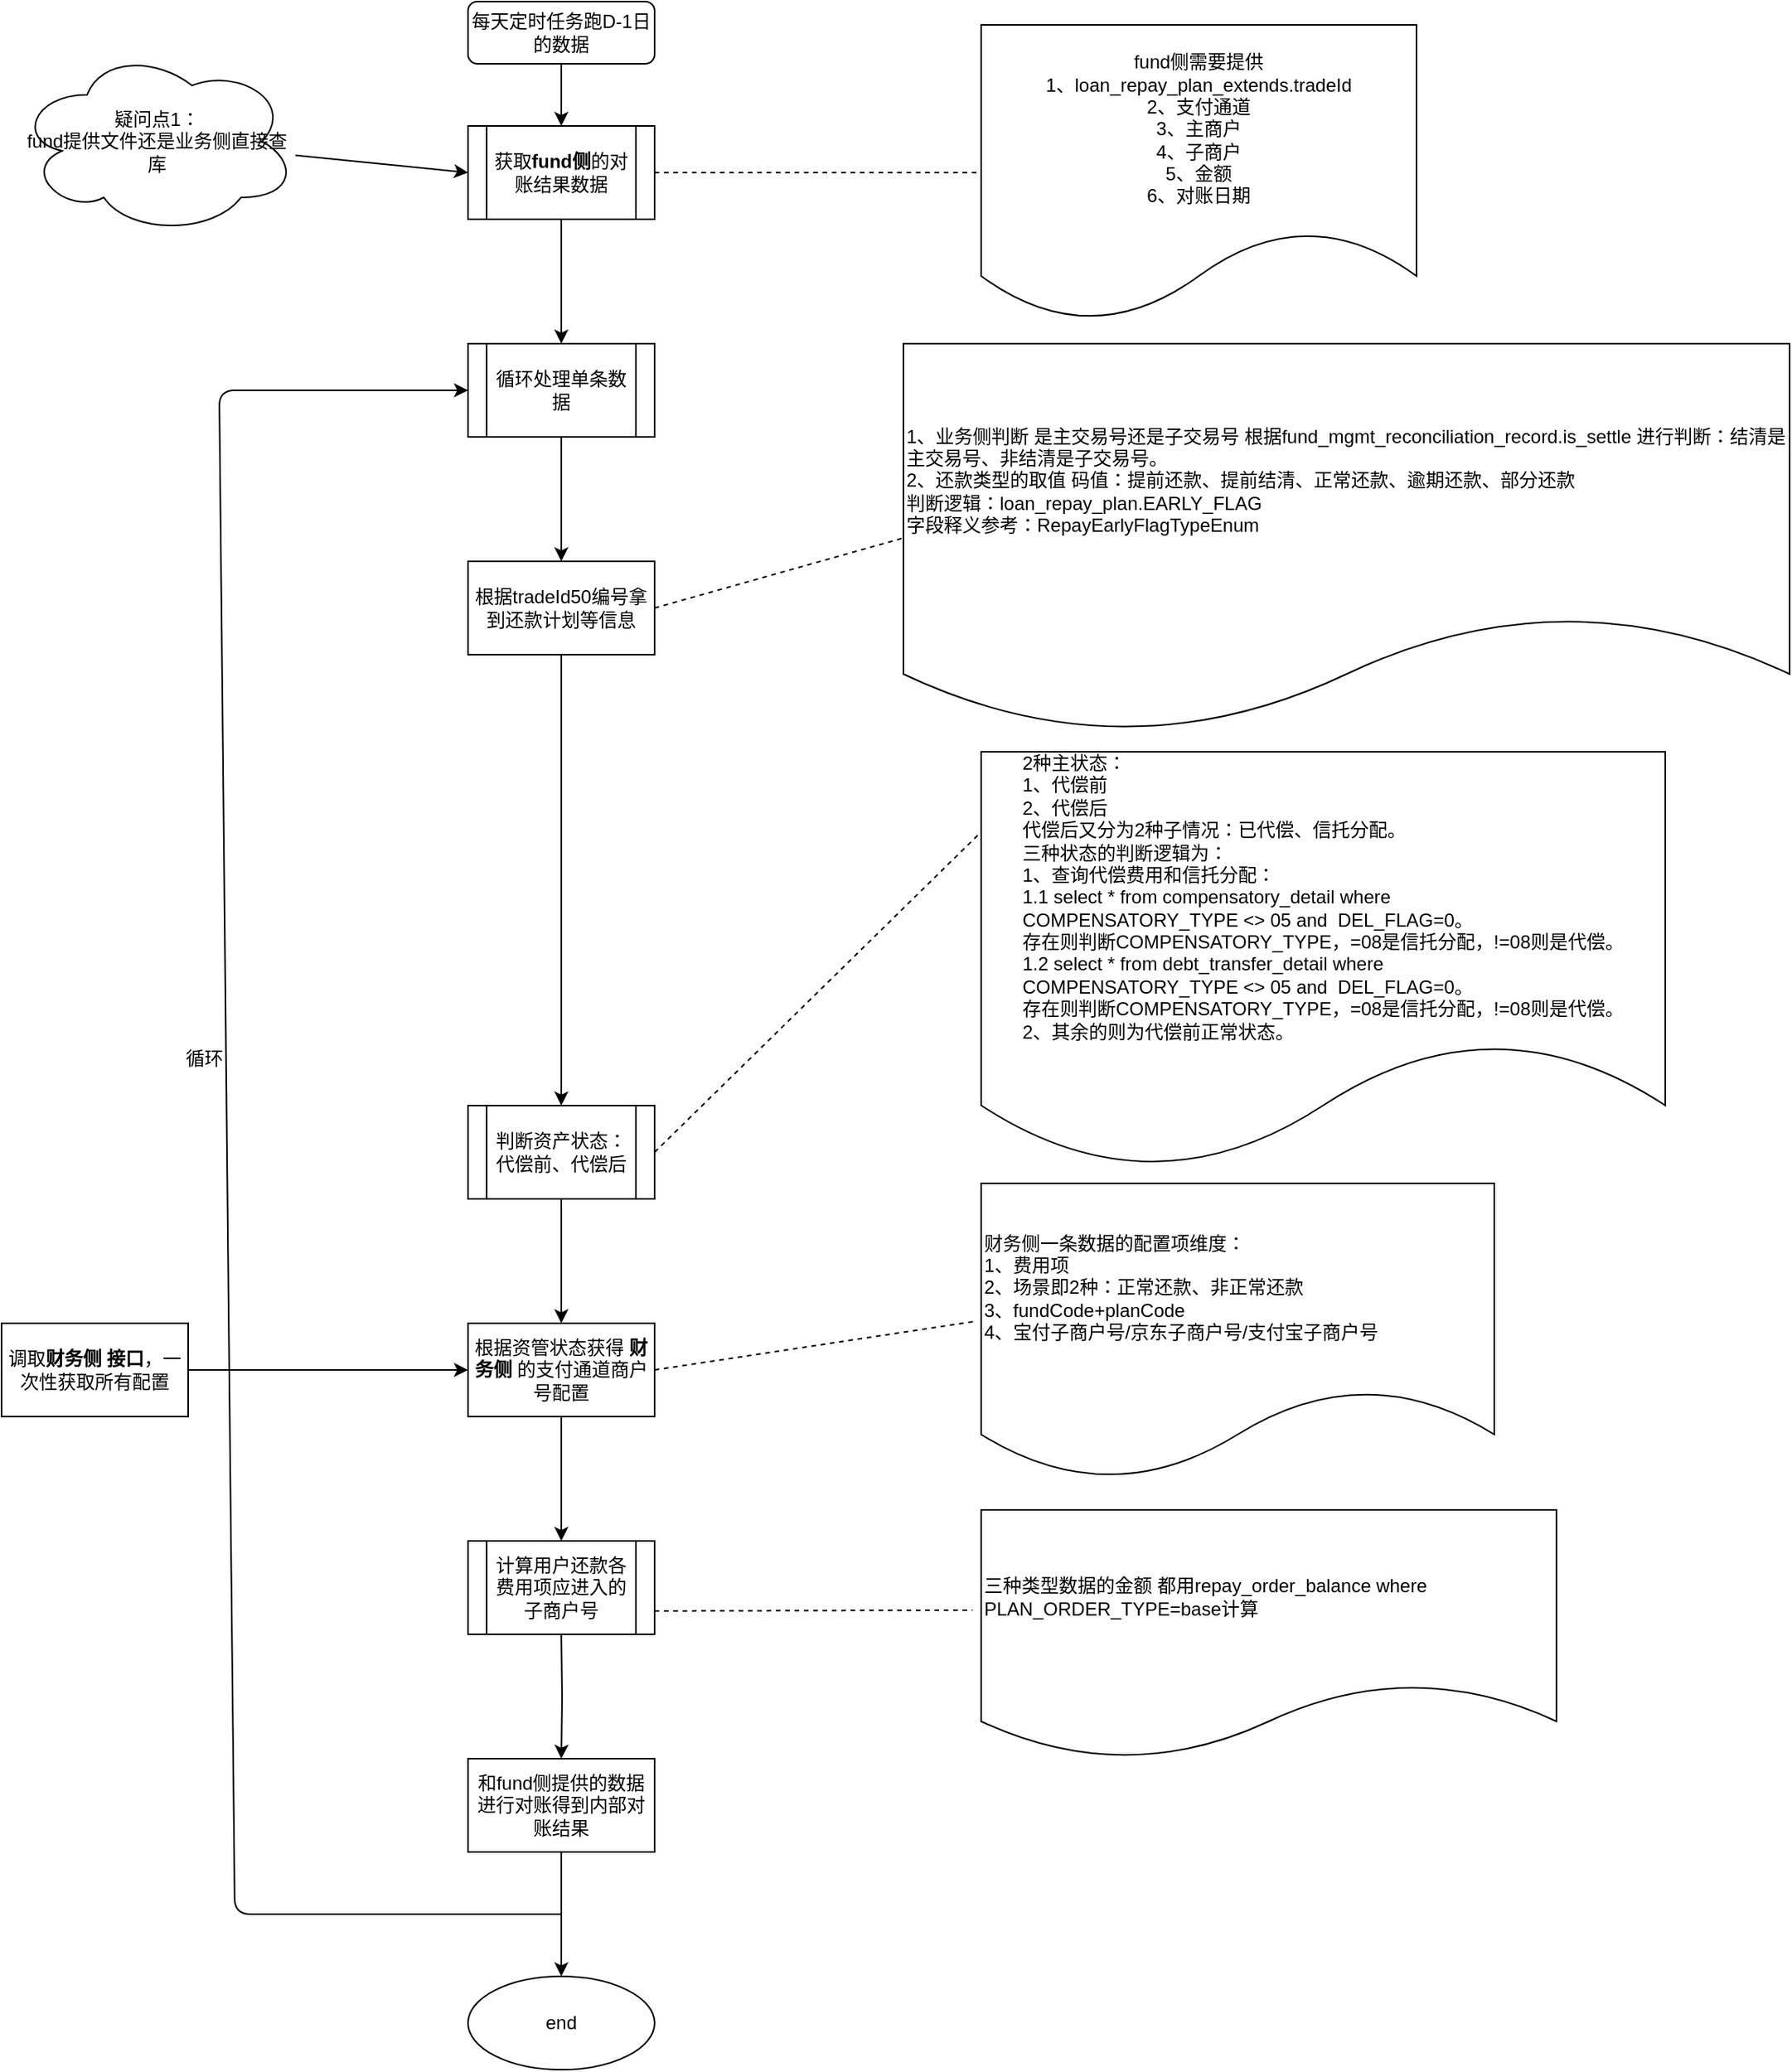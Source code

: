 <mxfile version="14.8.0" type="github">
  <diagram id="C5RBs43oDa-KdzZeNtuy" name="Page-1">
    <mxGraphModel dx="1718" dy="935" grid="1" gridSize="10" guides="1" tooltips="1" connect="1" arrows="1" fold="1" page="1" pageScale="1" pageWidth="827" pageHeight="1169" math="0" shadow="0">
      <root>
        <mxCell id="WIyWlLk6GJQsqaUBKTNV-0" />
        <mxCell id="WIyWlLk6GJQsqaUBKTNV-1" parent="WIyWlLk6GJQsqaUBKTNV-0" />
        <mxCell id="n5MdxSmS_SGiVDrM9WLQ-1" value="" style="edgeStyle=orthogonalEdgeStyle;rounded=0;orthogonalLoop=1;jettySize=auto;html=1;" parent="WIyWlLk6GJQsqaUBKTNV-1" source="WIyWlLk6GJQsqaUBKTNV-3" edge="1">
          <mxGeometry relative="1" as="geometry">
            <mxPoint x="370" y="150" as="targetPoint" />
          </mxGeometry>
        </mxCell>
        <mxCell id="WIyWlLk6GJQsqaUBKTNV-3" value="每天定时任务跑D-1日的数据" style="rounded=1;whiteSpace=wrap;html=1;fontSize=12;glass=0;strokeWidth=1;shadow=0;" parent="WIyWlLk6GJQsqaUBKTNV-1" vertex="1">
          <mxGeometry x="310" y="70" width="120" height="40" as="geometry" />
        </mxCell>
        <mxCell id="n5MdxSmS_SGiVDrM9WLQ-7" value="" style="edgeStyle=orthogonalEdgeStyle;rounded=0;orthogonalLoop=1;jettySize=auto;html=1;" parent="WIyWlLk6GJQsqaUBKTNV-1" source="n5MdxSmS_SGiVDrM9WLQ-3" target="n5MdxSmS_SGiVDrM9WLQ-6" edge="1">
          <mxGeometry relative="1" as="geometry" />
        </mxCell>
        <mxCell id="n5MdxSmS_SGiVDrM9WLQ-3" value="获取&lt;b&gt;fund侧&lt;/b&gt;的对账结果数据" style="shape=process;whiteSpace=wrap;html=1;backgroundOutline=1;" parent="WIyWlLk6GJQsqaUBKTNV-1" vertex="1">
          <mxGeometry x="310" y="150" width="120" height="60" as="geometry" />
        </mxCell>
        <mxCell id="Gm9q5PBNxo7W93uRg2Yn-2" value="" style="edgeStyle=orthogonalEdgeStyle;rounded=0;orthogonalLoop=1;jettySize=auto;html=1;" edge="1" parent="WIyWlLk6GJQsqaUBKTNV-1" source="n5MdxSmS_SGiVDrM9WLQ-6">
          <mxGeometry relative="1" as="geometry">
            <mxPoint x="370" y="430" as="targetPoint" />
          </mxGeometry>
        </mxCell>
        <mxCell id="n5MdxSmS_SGiVDrM9WLQ-6" value="循环处理单条数据" style="shape=process;whiteSpace=wrap;html=1;backgroundOutline=1;" parent="WIyWlLk6GJQsqaUBKTNV-1" vertex="1">
          <mxGeometry x="310" y="290" width="120" height="60" as="geometry" />
        </mxCell>
        <mxCell id="n5MdxSmS_SGiVDrM9WLQ-8" value="fund侧需要提供&lt;br&gt;1、loan_repay_plan_extends.tradeId&lt;br&gt;2、支付通道&lt;br&gt;3、主商户&lt;br&gt;4、子商户&lt;br&gt;5、金额&lt;br&gt;6、对账日期" style="shape=document;whiteSpace=wrap;html=1;boundedLbl=1;align=center;" parent="WIyWlLk6GJQsqaUBKTNV-1" vertex="1">
          <mxGeometry x="640" y="85" width="280" height="190" as="geometry" />
        </mxCell>
        <mxCell id="n5MdxSmS_SGiVDrM9WLQ-11" value="" style="endArrow=none;dashed=1;html=1;entryX=0;entryY=0.5;entryDx=0;entryDy=0;exitX=1;exitY=0.5;exitDx=0;exitDy=0;" parent="WIyWlLk6GJQsqaUBKTNV-1" source="n5MdxSmS_SGiVDrM9WLQ-3" target="n5MdxSmS_SGiVDrM9WLQ-8" edge="1">
          <mxGeometry width="50" height="50" relative="1" as="geometry">
            <mxPoint x="430" y="220" as="sourcePoint" />
            <mxPoint x="480" y="170" as="targetPoint" />
          </mxGeometry>
        </mxCell>
        <mxCell id="Gm9q5PBNxo7W93uRg2Yn-5" value="" style="edgeStyle=orthogonalEdgeStyle;rounded=0;orthogonalLoop=1;jettySize=auto;html=1;" edge="1" parent="WIyWlLk6GJQsqaUBKTNV-1" source="Gm9q5PBNxo7W93uRg2Yn-3">
          <mxGeometry relative="1" as="geometry">
            <mxPoint x="370" y="780" as="targetPoint" />
          </mxGeometry>
        </mxCell>
        <mxCell id="Gm9q5PBNxo7W93uRg2Yn-3" value="根据tradeId50编号拿到还款计划等信息" style="rounded=0;whiteSpace=wrap;html=1;" vertex="1" parent="WIyWlLk6GJQsqaUBKTNV-1">
          <mxGeometry x="310" y="430" width="120" height="60" as="geometry" />
        </mxCell>
        <mxCell id="Gm9q5PBNxo7W93uRg2Yn-6" value="1、业务侧判断 是主交易号还是子交易号 根据fund_mgmt_reconciliation_record.is_settle 进行判断：结清是主交易号、非结清是子交易号。&lt;br&gt;2、还款类型的取值&lt;span&gt;	&lt;/span&gt;码值：提前还款、提前结清、正常还款、逾期还款、部分还款&lt;br&gt;判断逻辑：loan_repay_plan.EARLY_FLAG&lt;br&gt;字段释义参考：RepayEarlyFlagTypeEnum" style="shape=document;whiteSpace=wrap;html=1;boundedLbl=1;rounded=0;align=left;" vertex="1" parent="WIyWlLk6GJQsqaUBKTNV-1">
          <mxGeometry x="590" y="290" width="570" height="250" as="geometry" />
        </mxCell>
        <mxCell id="Gm9q5PBNxo7W93uRg2Yn-8" value="" style="endArrow=none;dashed=1;html=1;exitX=1;exitY=0.5;exitDx=0;exitDy=0;entryX=0;entryY=0.5;entryDx=0;entryDy=0;" edge="1" parent="WIyWlLk6GJQsqaUBKTNV-1" source="Gm9q5PBNxo7W93uRg2Yn-3" target="Gm9q5PBNxo7W93uRg2Yn-6">
          <mxGeometry width="50" height="50" relative="1" as="geometry">
            <mxPoint x="450" y="490" as="sourcePoint" />
            <mxPoint x="500" y="440" as="targetPoint" />
          </mxGeometry>
        </mxCell>
        <mxCell id="Gm9q5PBNxo7W93uRg2Yn-9" value="&lt;div style=&quot;text-align: left&quot;&gt;&lt;span&gt;2种主状态：&lt;/span&gt;&lt;/div&gt;&lt;div style=&quot;text-align: left&quot;&gt;&lt;span&gt;1、代偿前&lt;/span&gt;&lt;/div&gt;&lt;div style=&quot;text-align: left&quot;&gt;&lt;span&gt;2、代偿后&lt;/span&gt;&lt;/div&gt;&lt;div style=&quot;text-align: left&quot;&gt;&lt;span&gt;代偿后又分为2种子情况：已代偿、信托分配。&lt;/span&gt;&lt;/div&gt;&lt;div style=&quot;text-align: left&quot;&gt;&lt;span&gt;三种状态的判断逻辑为：&lt;/span&gt;&lt;/div&gt;&lt;div style=&quot;text-align: left&quot;&gt;&lt;span&gt;1、查询代偿费用和信托分配：&lt;/span&gt;&lt;/div&gt;&lt;div style=&quot;text-align: left&quot;&gt;&lt;span&gt;1.1 select * from compensatory_detail where&amp;nbsp;&lt;/span&gt;&lt;/div&gt;&lt;div style=&quot;text-align: left&quot;&gt;&lt;span&gt;COMPENSATORY_TYPE &amp;lt;&amp;gt; 05 and&amp;nbsp; DEL_FLAG=0。&lt;/span&gt;&lt;/div&gt;&lt;div style=&quot;text-align: left&quot;&gt;&lt;span&gt;存在则判断COMPENSATORY_TYPE，=08是信托分配，!=08则是代偿。&lt;/span&gt;&lt;/div&gt;&lt;div style=&quot;text-align: left&quot;&gt;&lt;span&gt;1.2&amp;nbsp;&lt;/span&gt;&lt;span&gt;select * from debt_transfer_detail&amp;nbsp;where&amp;nbsp;&lt;/span&gt;&lt;/div&gt;&lt;div style=&quot;text-align: left&quot;&gt;COMPENSATORY_TYPE &amp;lt;&amp;gt; 05 and&amp;nbsp; DEL_FLAG=0。&lt;/div&gt;&lt;div style=&quot;text-align: left&quot;&gt;存在则判断COMPENSATORY_TYPE，=08是信托分配，!=08则是代偿。&lt;/div&gt;&lt;div style=&quot;text-align: left&quot;&gt;&lt;span&gt;2、其余的则为代偿前正常状态。&lt;/span&gt;&lt;/div&gt;" style="shape=document;whiteSpace=wrap;html=1;boundedLbl=1;rounded=0;" vertex="1" parent="WIyWlLk6GJQsqaUBKTNV-1">
          <mxGeometry x="640" y="552.5" width="440" height="267.5" as="geometry" />
        </mxCell>
        <mxCell id="Gm9q5PBNxo7W93uRg2Yn-11" value="" style="endArrow=none;dashed=1;html=1;exitX=1;exitY=0.5;exitDx=0;exitDy=0;" edge="1" parent="WIyWlLk6GJQsqaUBKTNV-1" source="Gm9q5PBNxo7W93uRg2Yn-27">
          <mxGeometry width="50" height="50" relative="1" as="geometry">
            <mxPoint x="440" y="810" as="sourcePoint" />
            <mxPoint x="638" y="606" as="targetPoint" />
          </mxGeometry>
        </mxCell>
        <mxCell id="Gm9q5PBNxo7W93uRg2Yn-29" value="" style="edgeStyle=orthogonalEdgeStyle;rounded=0;orthogonalLoop=1;jettySize=auto;html=1;" edge="1" parent="WIyWlLk6GJQsqaUBKTNV-1" source="Gm9q5PBNxo7W93uRg2Yn-27" target="Gm9q5PBNxo7W93uRg2Yn-28">
          <mxGeometry relative="1" as="geometry" />
        </mxCell>
        <mxCell id="Gm9q5PBNxo7W93uRg2Yn-27" value="判断资产状态：代偿前、代偿后" style="shape=process;whiteSpace=wrap;html=1;backgroundOutline=1;" vertex="1" parent="WIyWlLk6GJQsqaUBKTNV-1">
          <mxGeometry x="310" y="780" width="120" height="60" as="geometry" />
        </mxCell>
        <mxCell id="Gm9q5PBNxo7W93uRg2Yn-31" value="" style="edgeStyle=orthogonalEdgeStyle;rounded=0;orthogonalLoop=1;jettySize=auto;html=1;" edge="1" parent="WIyWlLk6GJQsqaUBKTNV-1" source="Gm9q5PBNxo7W93uRg2Yn-28">
          <mxGeometry relative="1" as="geometry">
            <mxPoint x="370" y="1060" as="targetPoint" />
          </mxGeometry>
        </mxCell>
        <mxCell id="Gm9q5PBNxo7W93uRg2Yn-28" value="根据资管状态获得 &lt;b&gt;财务侧&lt;/b&gt; 的支付通道商户号配置" style="whiteSpace=wrap;html=1;" vertex="1" parent="WIyWlLk6GJQsqaUBKTNV-1">
          <mxGeometry x="310" y="920" width="120" height="60" as="geometry" />
        </mxCell>
        <mxCell id="Gm9q5PBNxo7W93uRg2Yn-33" value="" style="edgeStyle=orthogonalEdgeStyle;rounded=0;orthogonalLoop=1;jettySize=auto;html=1;" edge="1" parent="WIyWlLk6GJQsqaUBKTNV-1" target="Gm9q5PBNxo7W93uRg2Yn-32">
          <mxGeometry relative="1" as="geometry">
            <mxPoint x="370" y="1120" as="sourcePoint" />
          </mxGeometry>
        </mxCell>
        <mxCell id="Gm9q5PBNxo7W93uRg2Yn-35" value="" style="edgeStyle=orthogonalEdgeStyle;rounded=0;orthogonalLoop=1;jettySize=auto;html=1;" edge="1" parent="WIyWlLk6GJQsqaUBKTNV-1" source="Gm9q5PBNxo7W93uRg2Yn-32" target="Gm9q5PBNxo7W93uRg2Yn-34">
          <mxGeometry relative="1" as="geometry" />
        </mxCell>
        <mxCell id="Gm9q5PBNxo7W93uRg2Yn-32" value="和fund侧提供的数据进行对账得到内部对账结果" style="whiteSpace=wrap;html=1;" vertex="1" parent="WIyWlLk6GJQsqaUBKTNV-1">
          <mxGeometry x="310" y="1200" width="120" height="60" as="geometry" />
        </mxCell>
        <mxCell id="Gm9q5PBNxo7W93uRg2Yn-34" value="end" style="ellipse;whiteSpace=wrap;html=1;" vertex="1" parent="WIyWlLk6GJQsqaUBKTNV-1">
          <mxGeometry x="310" y="1340" width="120" height="60" as="geometry" />
        </mxCell>
        <mxCell id="Gm9q5PBNxo7W93uRg2Yn-36" value="" style="endArrow=classic;html=1;entryX=0;entryY=0.5;entryDx=0;entryDy=0;" edge="1" parent="WIyWlLk6GJQsqaUBKTNV-1" target="n5MdxSmS_SGiVDrM9WLQ-6">
          <mxGeometry width="50" height="50" relative="1" as="geometry">
            <mxPoint x="370" y="1300" as="sourcePoint" />
            <mxPoint x="500" y="380" as="targetPoint" />
            <Array as="points">
              <mxPoint x="160" y="1300" />
              <mxPoint x="150" y="320" />
            </Array>
          </mxGeometry>
        </mxCell>
        <mxCell id="Gm9q5PBNxo7W93uRg2Yn-37" value="循环" style="text;html=1;align=center;verticalAlign=middle;resizable=0;points=[];autosize=1;strokeColor=none;" vertex="1" parent="WIyWlLk6GJQsqaUBKTNV-1">
          <mxGeometry x="120" y="740" width="40" height="20" as="geometry" />
        </mxCell>
        <mxCell id="Gm9q5PBNxo7W93uRg2Yn-38" value="&lt;span&gt;计算用户还款各费用项应进入的子商户号&lt;/span&gt;" style="shape=process;whiteSpace=wrap;html=1;backgroundOutline=1;" vertex="1" parent="WIyWlLk6GJQsqaUBKTNV-1">
          <mxGeometry x="310" y="1060" width="120" height="60" as="geometry" />
        </mxCell>
        <mxCell id="Gm9q5PBNxo7W93uRg2Yn-39" value="三种类型数据的金额 都用repay_order_balance where PLAN_ORDER_TYPE=base计算" style="shape=document;whiteSpace=wrap;html=1;boundedLbl=1;align=left;" vertex="1" parent="WIyWlLk6GJQsqaUBKTNV-1">
          <mxGeometry x="640" y="1040" width="370" height="160" as="geometry" />
        </mxCell>
        <mxCell id="Gm9q5PBNxo7W93uRg2Yn-41" value="" style="endArrow=none;dashed=1;html=1;entryX=-0.015;entryY=0.403;entryDx=0;entryDy=0;entryPerimeter=0;exitX=1;exitY=0.75;exitDx=0;exitDy=0;" edge="1" parent="WIyWlLk6GJQsqaUBKTNV-1" source="Gm9q5PBNxo7W93uRg2Yn-38" target="Gm9q5PBNxo7W93uRg2Yn-39">
          <mxGeometry width="50" height="50" relative="1" as="geometry">
            <mxPoint x="500" y="1120" as="sourcePoint" />
            <mxPoint x="550" y="1070" as="targetPoint" />
          </mxGeometry>
        </mxCell>
        <mxCell id="Gm9q5PBNxo7W93uRg2Yn-42" value="财务侧一条数据的配置项维度：&lt;br&gt;1、费用项&lt;br&gt;2、场景即2种：正常还款、非正常还款&lt;br&gt;3、fundCode+planCode&lt;br&gt;4、宝付子商户号/京东子商户号/支付宝子商户号&lt;br&gt;" style="shape=document;whiteSpace=wrap;html=1;boundedLbl=1;align=left;" vertex="1" parent="WIyWlLk6GJQsqaUBKTNV-1">
          <mxGeometry x="640" y="830" width="330" height="190" as="geometry" />
        </mxCell>
        <mxCell id="Gm9q5PBNxo7W93uRg2Yn-44" value="" style="endArrow=none;dashed=1;html=1;entryX=-0.011;entryY=0.467;entryDx=0;entryDy=0;entryPerimeter=0;exitX=1;exitY=0.5;exitDx=0;exitDy=0;" edge="1" parent="WIyWlLk6GJQsqaUBKTNV-1" source="Gm9q5PBNxo7W93uRg2Yn-28" target="Gm9q5PBNxo7W93uRg2Yn-42">
          <mxGeometry width="50" height="50" relative="1" as="geometry">
            <mxPoint x="460" y="980" as="sourcePoint" />
            <mxPoint x="510" y="930" as="targetPoint" />
          </mxGeometry>
        </mxCell>
        <mxCell id="Gm9q5PBNxo7W93uRg2Yn-48" value="疑问点1：&lt;br&gt;fund提供文件还是业务侧直接查库" style="ellipse;shape=cloud;whiteSpace=wrap;html=1;" vertex="1" parent="WIyWlLk6GJQsqaUBKTNV-1">
          <mxGeometry x="20" y="100" width="180" height="120" as="geometry" />
        </mxCell>
        <mxCell id="Gm9q5PBNxo7W93uRg2Yn-49" value="" style="endArrow=classic;html=1;" edge="1" parent="WIyWlLk6GJQsqaUBKTNV-1" source="Gm9q5PBNxo7W93uRg2Yn-48">
          <mxGeometry width="50" height="50" relative="1" as="geometry">
            <mxPoint x="260" y="230" as="sourcePoint" />
            <mxPoint x="310" y="180" as="targetPoint" />
          </mxGeometry>
        </mxCell>
        <mxCell id="Gm9q5PBNxo7W93uRg2Yn-50" value="调取&lt;b&gt;财务侧 接口&lt;/b&gt;，一次性获取所有配置" style="rounded=0;whiteSpace=wrap;html=1;" vertex="1" parent="WIyWlLk6GJQsqaUBKTNV-1">
          <mxGeometry x="10" y="920" width="120" height="60" as="geometry" />
        </mxCell>
        <mxCell id="Gm9q5PBNxo7W93uRg2Yn-51" value="" style="endArrow=classic;html=1;entryX=0;entryY=0.5;entryDx=0;entryDy=0;exitX=1;exitY=0.5;exitDx=0;exitDy=0;" edge="1" parent="WIyWlLk6GJQsqaUBKTNV-1" source="Gm9q5PBNxo7W93uRg2Yn-50" target="Gm9q5PBNxo7W93uRg2Yn-28">
          <mxGeometry width="50" height="50" relative="1" as="geometry">
            <mxPoint x="490" y="1010" as="sourcePoint" />
            <mxPoint x="540" y="960" as="targetPoint" />
          </mxGeometry>
        </mxCell>
      </root>
    </mxGraphModel>
  </diagram>
</mxfile>
